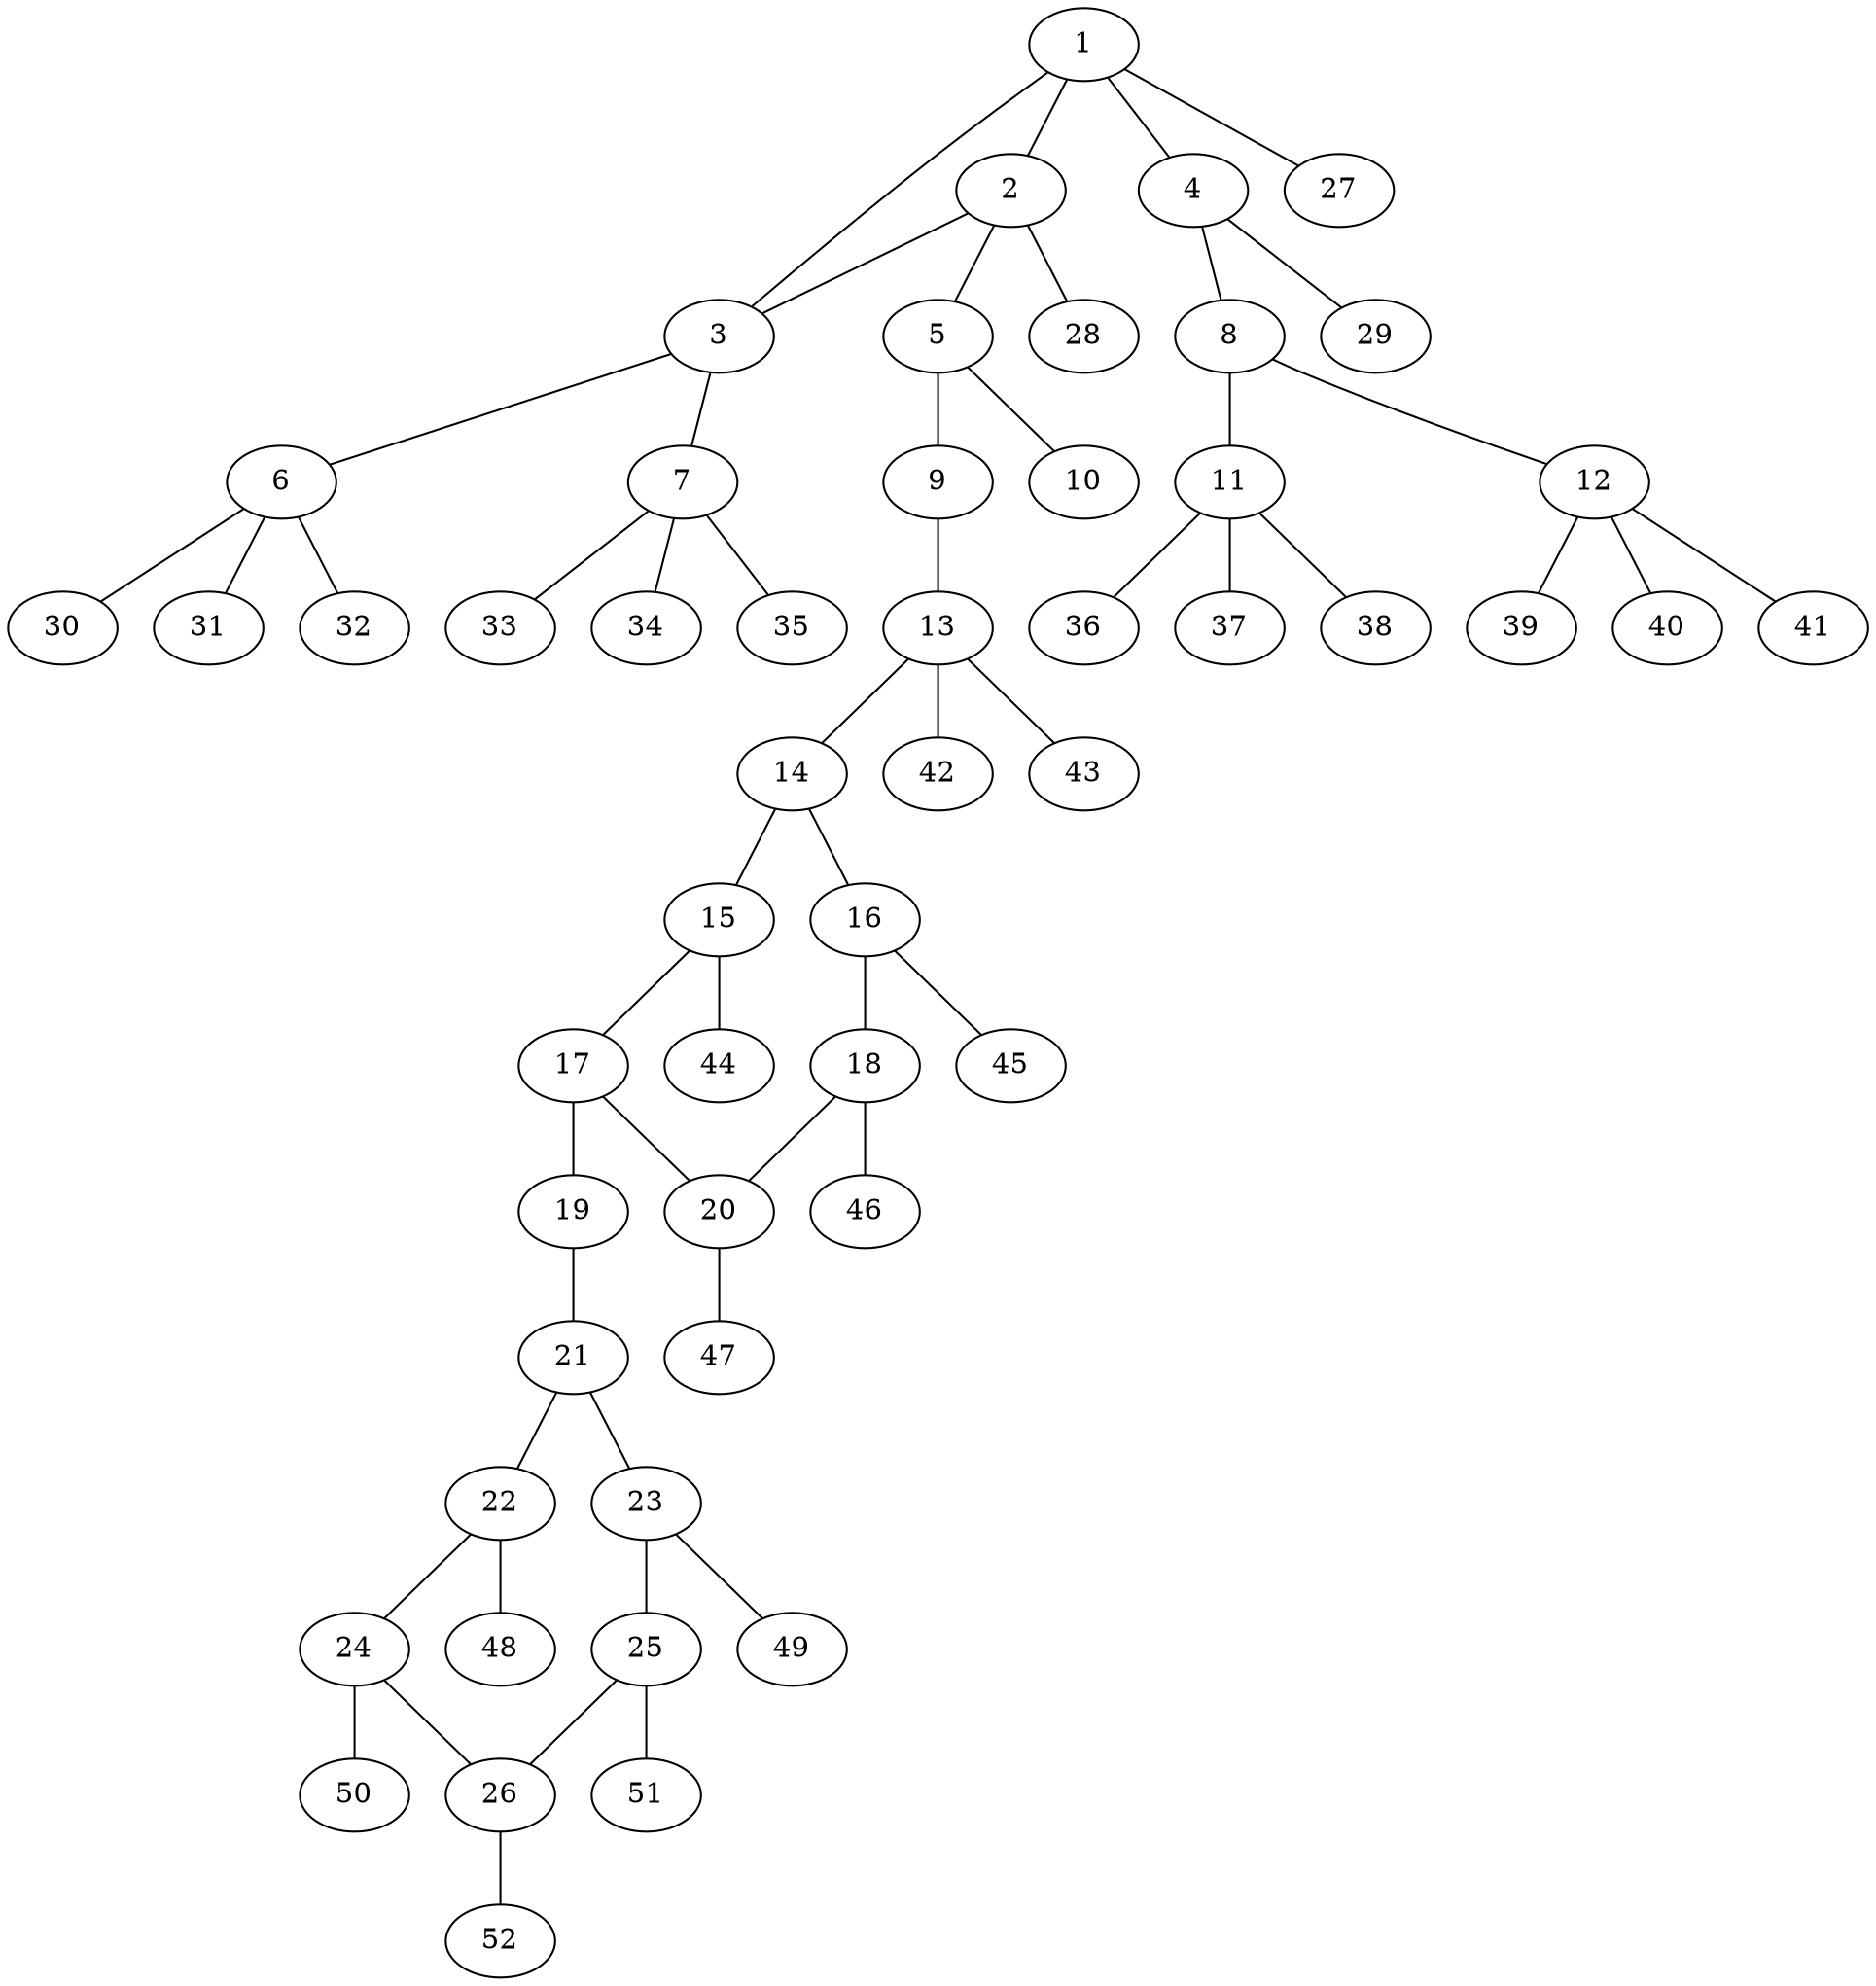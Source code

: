 graph molecule_1245 {
	1	 [chem=C];
	2	 [chem=C];
	1 -- 2	 [valence=1];
	3	 [chem=C];
	1 -- 3	 [valence=1];
	4	 [chem=C];
	1 -- 4	 [valence=1];
	27	 [chem=H];
	1 -- 27	 [valence=1];
	2 -- 3	 [valence=1];
	5	 [chem=C];
	2 -- 5	 [valence=1];
	28	 [chem=H];
	2 -- 28	 [valence=1];
	6	 [chem=C];
	3 -- 6	 [valence=1];
	7	 [chem=C];
	3 -- 7	 [valence=1];
	8	 [chem=C];
	4 -- 8	 [valence=2];
	29	 [chem=H];
	4 -- 29	 [valence=1];
	9	 [chem=O];
	5 -- 9	 [valence=1];
	10	 [chem=O];
	5 -- 10	 [valence=2];
	30	 [chem=H];
	6 -- 30	 [valence=1];
	31	 [chem=H];
	6 -- 31	 [valence=1];
	32	 [chem=H];
	6 -- 32	 [valence=1];
	33	 [chem=H];
	7 -- 33	 [valence=1];
	34	 [chem=H];
	7 -- 34	 [valence=1];
	35	 [chem=H];
	7 -- 35	 [valence=1];
	11	 [chem=C];
	8 -- 11	 [valence=1];
	12	 [chem=C];
	8 -- 12	 [valence=1];
	13	 [chem=C];
	9 -- 13	 [valence=1];
	36	 [chem=H];
	11 -- 36	 [valence=1];
	37	 [chem=H];
	11 -- 37	 [valence=1];
	38	 [chem=H];
	11 -- 38	 [valence=1];
	39	 [chem=H];
	12 -- 39	 [valence=1];
	40	 [chem=H];
	12 -- 40	 [valence=1];
	41	 [chem=H];
	12 -- 41	 [valence=1];
	14	 [chem=C];
	13 -- 14	 [valence=1];
	42	 [chem=H];
	13 -- 42	 [valence=1];
	43	 [chem=H];
	13 -- 43	 [valence=1];
	15	 [chem=C];
	14 -- 15	 [valence=1];
	16	 [chem=C];
	14 -- 16	 [valence=2];
	17	 [chem=C];
	15 -- 17	 [valence=2];
	44	 [chem=H];
	15 -- 44	 [valence=1];
	18	 [chem=C];
	16 -- 18	 [valence=1];
	45	 [chem=H];
	16 -- 45	 [valence=1];
	19	 [chem=O];
	17 -- 19	 [valence=1];
	20	 [chem=C];
	17 -- 20	 [valence=1];
	18 -- 20	 [valence=2];
	46	 [chem=H];
	18 -- 46	 [valence=1];
	21	 [chem=C];
	19 -- 21	 [valence=1];
	47	 [chem=H];
	20 -- 47	 [valence=1];
	22	 [chem=C];
	21 -- 22	 [valence=2];
	23	 [chem=C];
	21 -- 23	 [valence=1];
	24	 [chem=C];
	22 -- 24	 [valence=1];
	48	 [chem=H];
	22 -- 48	 [valence=1];
	25	 [chem=C];
	23 -- 25	 [valence=2];
	49	 [chem=H];
	23 -- 49	 [valence=1];
	26	 [chem=C];
	24 -- 26	 [valence=2];
	50	 [chem=H];
	24 -- 50	 [valence=1];
	25 -- 26	 [valence=1];
	51	 [chem=H];
	25 -- 51	 [valence=1];
	52	 [chem=H];
	26 -- 52	 [valence=1];
}
